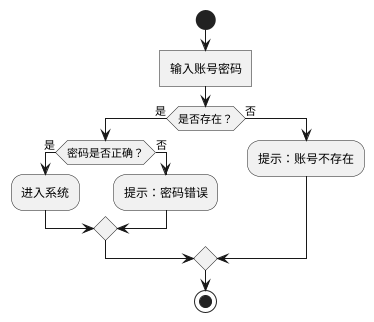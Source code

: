 @startuml

start
:输入账号密码]
if (是否存在？) then(是)
    if (密码是否正确？) then(是)
        :进入系统;
    else (否)
        :提示：密码错误;
    endif
else (否)
    :提示：账号不存在;
endif
stop
@enduml